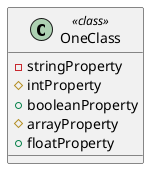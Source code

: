 @startuml
	class OneClass << class >> {
		-stringProperty
		#intProperty
		+booleanProperty
		#arrayProperty
		+floatProperty
	}
@enduml

